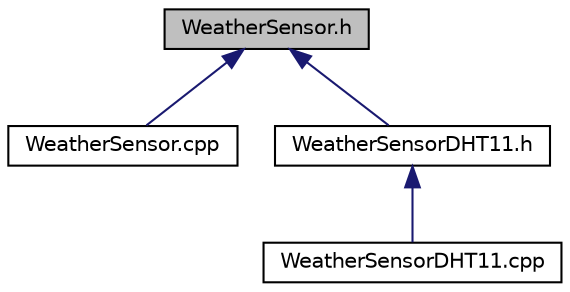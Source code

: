 digraph "WeatherSensor.h"
{
  edge [fontname="Helvetica",fontsize="10",labelfontname="Helvetica",labelfontsize="10"];
  node [fontname="Helvetica",fontsize="10",shape=record];
  Node1 [label="WeatherSensor.h",height=0.2,width=0.4,color="black", fillcolor="grey75", style="filled" fontcolor="black"];
  Node1 -> Node2 [dir="back",color="midnightblue",fontsize="10",style="solid",fontname="Helvetica"];
  Node2 [label="WeatherSensor.cpp",height=0.2,width=0.4,color="black", fillcolor="white", style="filled",URL="$WeatherSensor_8cpp.html"];
  Node1 -> Node3 [dir="back",color="midnightblue",fontsize="10",style="solid",fontname="Helvetica"];
  Node3 [label="WeatherSensorDHT11.h",height=0.2,width=0.4,color="black", fillcolor="white", style="filled",URL="$WeatherSensorDHT11_8h.html"];
  Node3 -> Node4 [dir="back",color="midnightblue",fontsize="10",style="solid",fontname="Helvetica"];
  Node4 [label="WeatherSensorDHT11.cpp",height=0.2,width=0.4,color="black", fillcolor="white", style="filled",URL="$WeatherSensorDHT11_8cpp.html"];
}
